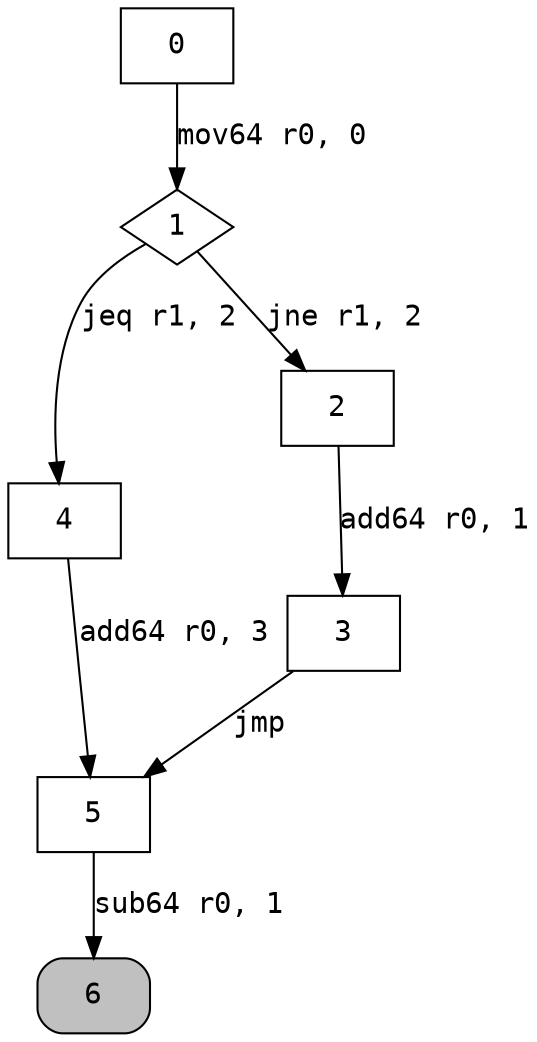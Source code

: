 digraph cfg { 
node [fontname="monospace"];
node [shape=box];
edge [fontname="monospace"];
  0 -> 1 [label="mov64 r0, 0"];
  1 -> 4 [label="jeq r1, 2"];
  1 -> 2 [label="jne r1, 2"];
  2 -> 3 [label="add64 r0, 1"];
  3 -> 5 [label="jmp"];
  4 -> 5 [label="add64 r0, 3"];
  5 -> 6 [label="sub64 r0, 1"];
1 [shape=diamond];
6 [style="rounded,filled",fillcolor=grey];
}